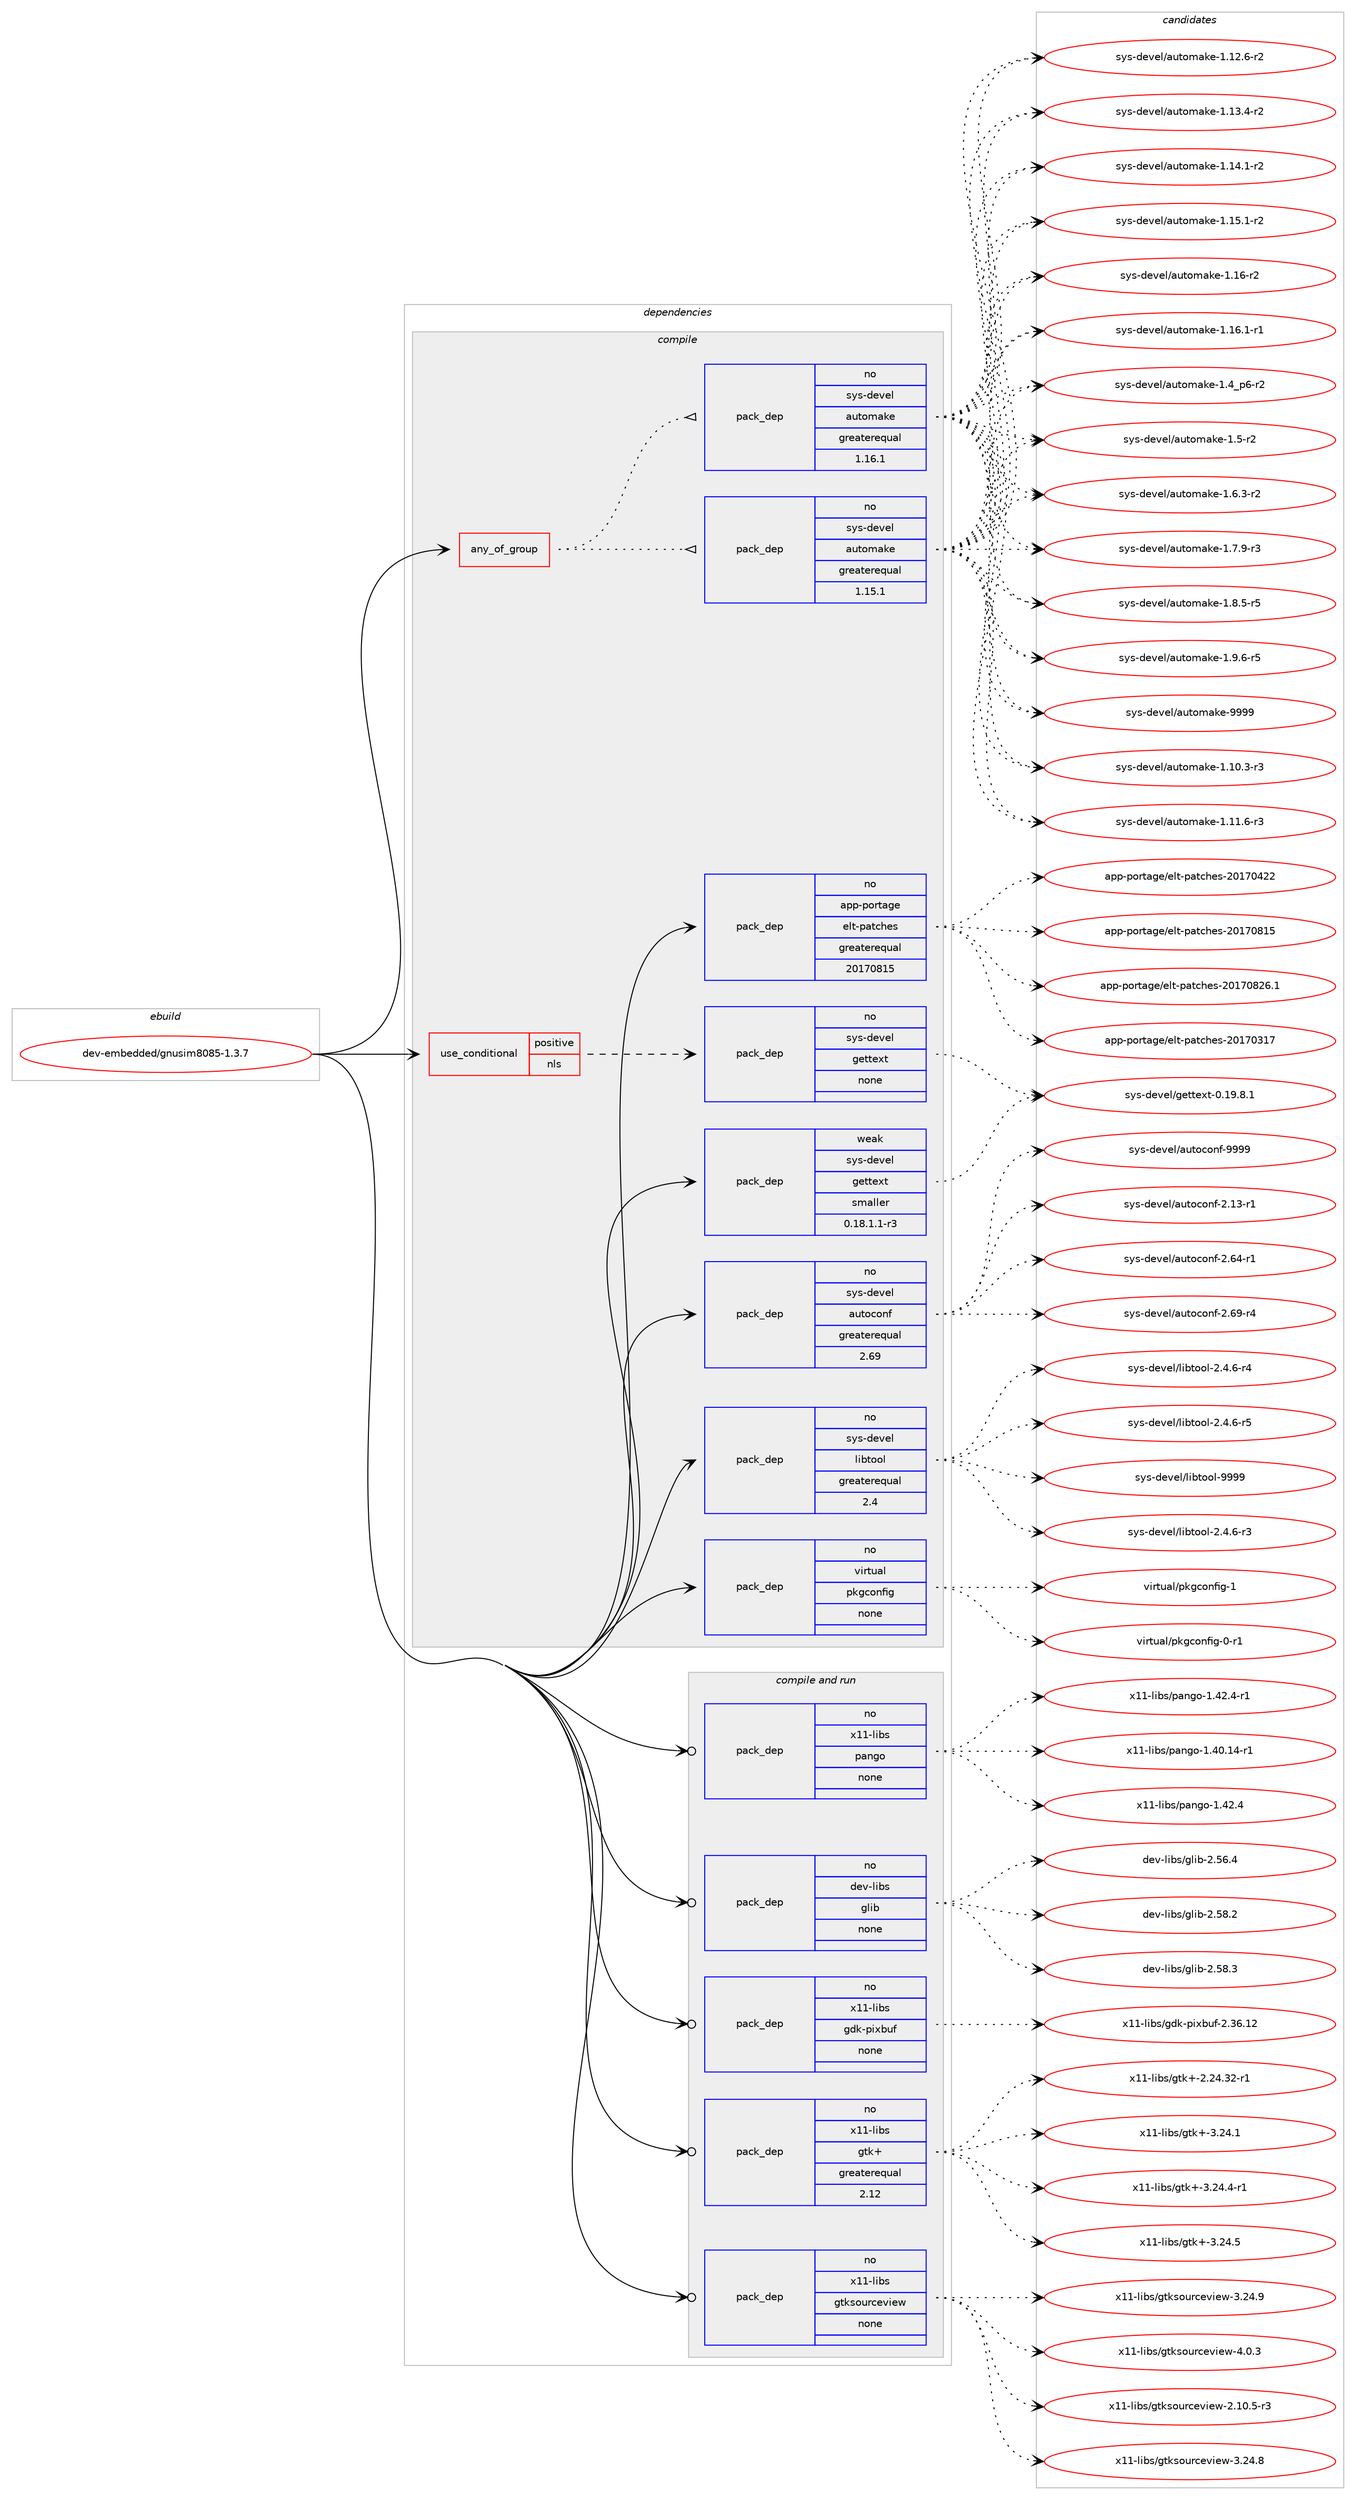 digraph prolog {

# *************
# Graph options
# *************

newrank=true;
concentrate=true;
compound=true;
graph [rankdir=LR,fontname=Helvetica,fontsize=10,ranksep=1.5];#, ranksep=2.5, nodesep=0.2];
edge  [arrowhead=vee];
node  [fontname=Helvetica,fontsize=10];

# **********
# The ebuild
# **********

subgraph cluster_leftcol {
color=gray;
rank=same;
label=<<i>ebuild</i>>;
id [label="dev-embedded/gnusim8085-1.3.7", color=red, width=4, href="../dev-embedded/gnusim8085-1.3.7.svg"];
}

# ****************
# The dependencies
# ****************

subgraph cluster_midcol {
color=gray;
label=<<i>dependencies</i>>;
subgraph cluster_compile {
fillcolor="#eeeeee";
style=filled;
label=<<i>compile</i>>;
subgraph any20455 {
dependency1323513 [label=<<TABLE BORDER="0" CELLBORDER="1" CELLSPACING="0" CELLPADDING="4"><TR><TD CELLPADDING="10">any_of_group</TD></TR></TABLE>>, shape=none, color=red];subgraph pack944351 {
dependency1323514 [label=<<TABLE BORDER="0" CELLBORDER="1" CELLSPACING="0" CELLPADDING="4" WIDTH="220"><TR><TD ROWSPAN="6" CELLPADDING="30">pack_dep</TD></TR><TR><TD WIDTH="110">no</TD></TR><TR><TD>sys-devel</TD></TR><TR><TD>automake</TD></TR><TR><TD>greaterequal</TD></TR><TR><TD>1.16.1</TD></TR></TABLE>>, shape=none, color=blue];
}
dependency1323513:e -> dependency1323514:w [weight=20,style="dotted",arrowhead="oinv"];
subgraph pack944352 {
dependency1323515 [label=<<TABLE BORDER="0" CELLBORDER="1" CELLSPACING="0" CELLPADDING="4" WIDTH="220"><TR><TD ROWSPAN="6" CELLPADDING="30">pack_dep</TD></TR><TR><TD WIDTH="110">no</TD></TR><TR><TD>sys-devel</TD></TR><TR><TD>automake</TD></TR><TR><TD>greaterequal</TD></TR><TR><TD>1.15.1</TD></TR></TABLE>>, shape=none, color=blue];
}
dependency1323513:e -> dependency1323515:w [weight=20,style="dotted",arrowhead="oinv"];
}
id:e -> dependency1323513:w [weight=20,style="solid",arrowhead="vee"];
subgraph cond358155 {
dependency1323516 [label=<<TABLE BORDER="0" CELLBORDER="1" CELLSPACING="0" CELLPADDING="4"><TR><TD ROWSPAN="3" CELLPADDING="10">use_conditional</TD></TR><TR><TD>positive</TD></TR><TR><TD>nls</TD></TR></TABLE>>, shape=none, color=red];
subgraph pack944353 {
dependency1323517 [label=<<TABLE BORDER="0" CELLBORDER="1" CELLSPACING="0" CELLPADDING="4" WIDTH="220"><TR><TD ROWSPAN="6" CELLPADDING="30">pack_dep</TD></TR><TR><TD WIDTH="110">no</TD></TR><TR><TD>sys-devel</TD></TR><TR><TD>gettext</TD></TR><TR><TD>none</TD></TR><TR><TD></TD></TR></TABLE>>, shape=none, color=blue];
}
dependency1323516:e -> dependency1323517:w [weight=20,style="dashed",arrowhead="vee"];
}
id:e -> dependency1323516:w [weight=20,style="solid",arrowhead="vee"];
subgraph pack944354 {
dependency1323518 [label=<<TABLE BORDER="0" CELLBORDER="1" CELLSPACING="0" CELLPADDING="4" WIDTH="220"><TR><TD ROWSPAN="6" CELLPADDING="30">pack_dep</TD></TR><TR><TD WIDTH="110">no</TD></TR><TR><TD>app-portage</TD></TR><TR><TD>elt-patches</TD></TR><TR><TD>greaterequal</TD></TR><TR><TD>20170815</TD></TR></TABLE>>, shape=none, color=blue];
}
id:e -> dependency1323518:w [weight=20,style="solid",arrowhead="vee"];
subgraph pack944355 {
dependency1323519 [label=<<TABLE BORDER="0" CELLBORDER="1" CELLSPACING="0" CELLPADDING="4" WIDTH="220"><TR><TD ROWSPAN="6" CELLPADDING="30">pack_dep</TD></TR><TR><TD WIDTH="110">no</TD></TR><TR><TD>sys-devel</TD></TR><TR><TD>autoconf</TD></TR><TR><TD>greaterequal</TD></TR><TR><TD>2.69</TD></TR></TABLE>>, shape=none, color=blue];
}
id:e -> dependency1323519:w [weight=20,style="solid",arrowhead="vee"];
subgraph pack944356 {
dependency1323520 [label=<<TABLE BORDER="0" CELLBORDER="1" CELLSPACING="0" CELLPADDING="4" WIDTH="220"><TR><TD ROWSPAN="6" CELLPADDING="30">pack_dep</TD></TR><TR><TD WIDTH="110">no</TD></TR><TR><TD>sys-devel</TD></TR><TR><TD>libtool</TD></TR><TR><TD>greaterequal</TD></TR><TR><TD>2.4</TD></TR></TABLE>>, shape=none, color=blue];
}
id:e -> dependency1323520:w [weight=20,style="solid",arrowhead="vee"];
subgraph pack944357 {
dependency1323521 [label=<<TABLE BORDER="0" CELLBORDER="1" CELLSPACING="0" CELLPADDING="4" WIDTH="220"><TR><TD ROWSPAN="6" CELLPADDING="30">pack_dep</TD></TR><TR><TD WIDTH="110">no</TD></TR><TR><TD>virtual</TD></TR><TR><TD>pkgconfig</TD></TR><TR><TD>none</TD></TR><TR><TD></TD></TR></TABLE>>, shape=none, color=blue];
}
id:e -> dependency1323521:w [weight=20,style="solid",arrowhead="vee"];
subgraph pack944358 {
dependency1323522 [label=<<TABLE BORDER="0" CELLBORDER="1" CELLSPACING="0" CELLPADDING="4" WIDTH="220"><TR><TD ROWSPAN="6" CELLPADDING="30">pack_dep</TD></TR><TR><TD WIDTH="110">weak</TD></TR><TR><TD>sys-devel</TD></TR><TR><TD>gettext</TD></TR><TR><TD>smaller</TD></TR><TR><TD>0.18.1.1-r3</TD></TR></TABLE>>, shape=none, color=blue];
}
id:e -> dependency1323522:w [weight=20,style="solid",arrowhead="vee"];
}
subgraph cluster_compileandrun {
fillcolor="#eeeeee";
style=filled;
label=<<i>compile and run</i>>;
subgraph pack944359 {
dependency1323523 [label=<<TABLE BORDER="0" CELLBORDER="1" CELLSPACING="0" CELLPADDING="4" WIDTH="220"><TR><TD ROWSPAN="6" CELLPADDING="30">pack_dep</TD></TR><TR><TD WIDTH="110">no</TD></TR><TR><TD>dev-libs</TD></TR><TR><TD>glib</TD></TR><TR><TD>none</TD></TR><TR><TD></TD></TR></TABLE>>, shape=none, color=blue];
}
id:e -> dependency1323523:w [weight=20,style="solid",arrowhead="odotvee"];
subgraph pack944360 {
dependency1323524 [label=<<TABLE BORDER="0" CELLBORDER="1" CELLSPACING="0" CELLPADDING="4" WIDTH="220"><TR><TD ROWSPAN="6" CELLPADDING="30">pack_dep</TD></TR><TR><TD WIDTH="110">no</TD></TR><TR><TD>x11-libs</TD></TR><TR><TD>gdk-pixbuf</TD></TR><TR><TD>none</TD></TR><TR><TD></TD></TR></TABLE>>, shape=none, color=blue];
}
id:e -> dependency1323524:w [weight=20,style="solid",arrowhead="odotvee"];
subgraph pack944361 {
dependency1323525 [label=<<TABLE BORDER="0" CELLBORDER="1" CELLSPACING="0" CELLPADDING="4" WIDTH="220"><TR><TD ROWSPAN="6" CELLPADDING="30">pack_dep</TD></TR><TR><TD WIDTH="110">no</TD></TR><TR><TD>x11-libs</TD></TR><TR><TD>gtk+</TD></TR><TR><TD>greaterequal</TD></TR><TR><TD>2.12</TD></TR></TABLE>>, shape=none, color=blue];
}
id:e -> dependency1323525:w [weight=20,style="solid",arrowhead="odotvee"];
subgraph pack944362 {
dependency1323526 [label=<<TABLE BORDER="0" CELLBORDER="1" CELLSPACING="0" CELLPADDING="4" WIDTH="220"><TR><TD ROWSPAN="6" CELLPADDING="30">pack_dep</TD></TR><TR><TD WIDTH="110">no</TD></TR><TR><TD>x11-libs</TD></TR><TR><TD>gtksourceview</TD></TR><TR><TD>none</TD></TR><TR><TD></TD></TR></TABLE>>, shape=none, color=blue];
}
id:e -> dependency1323526:w [weight=20,style="solid",arrowhead="odotvee"];
subgraph pack944363 {
dependency1323527 [label=<<TABLE BORDER="0" CELLBORDER="1" CELLSPACING="0" CELLPADDING="4" WIDTH="220"><TR><TD ROWSPAN="6" CELLPADDING="30">pack_dep</TD></TR><TR><TD WIDTH="110">no</TD></TR><TR><TD>x11-libs</TD></TR><TR><TD>pango</TD></TR><TR><TD>none</TD></TR><TR><TD></TD></TR></TABLE>>, shape=none, color=blue];
}
id:e -> dependency1323527:w [weight=20,style="solid",arrowhead="odotvee"];
}
subgraph cluster_run {
fillcolor="#eeeeee";
style=filled;
label=<<i>run</i>>;
}
}

# **************
# The candidates
# **************

subgraph cluster_choices {
rank=same;
color=gray;
label=<<i>candidates</i>>;

subgraph choice944351 {
color=black;
nodesep=1;
choice11512111545100101118101108479711711611110997107101454946494846514511451 [label="sys-devel/automake-1.10.3-r3", color=red, width=4,href="../sys-devel/automake-1.10.3-r3.svg"];
choice11512111545100101118101108479711711611110997107101454946494946544511451 [label="sys-devel/automake-1.11.6-r3", color=red, width=4,href="../sys-devel/automake-1.11.6-r3.svg"];
choice11512111545100101118101108479711711611110997107101454946495046544511450 [label="sys-devel/automake-1.12.6-r2", color=red, width=4,href="../sys-devel/automake-1.12.6-r2.svg"];
choice11512111545100101118101108479711711611110997107101454946495146524511450 [label="sys-devel/automake-1.13.4-r2", color=red, width=4,href="../sys-devel/automake-1.13.4-r2.svg"];
choice11512111545100101118101108479711711611110997107101454946495246494511450 [label="sys-devel/automake-1.14.1-r2", color=red, width=4,href="../sys-devel/automake-1.14.1-r2.svg"];
choice11512111545100101118101108479711711611110997107101454946495346494511450 [label="sys-devel/automake-1.15.1-r2", color=red, width=4,href="../sys-devel/automake-1.15.1-r2.svg"];
choice1151211154510010111810110847971171161111099710710145494649544511450 [label="sys-devel/automake-1.16-r2", color=red, width=4,href="../sys-devel/automake-1.16-r2.svg"];
choice11512111545100101118101108479711711611110997107101454946495446494511449 [label="sys-devel/automake-1.16.1-r1", color=red, width=4,href="../sys-devel/automake-1.16.1-r1.svg"];
choice115121115451001011181011084797117116111109971071014549465295112544511450 [label="sys-devel/automake-1.4_p6-r2", color=red, width=4,href="../sys-devel/automake-1.4_p6-r2.svg"];
choice11512111545100101118101108479711711611110997107101454946534511450 [label="sys-devel/automake-1.5-r2", color=red, width=4,href="../sys-devel/automake-1.5-r2.svg"];
choice115121115451001011181011084797117116111109971071014549465446514511450 [label="sys-devel/automake-1.6.3-r2", color=red, width=4,href="../sys-devel/automake-1.6.3-r2.svg"];
choice115121115451001011181011084797117116111109971071014549465546574511451 [label="sys-devel/automake-1.7.9-r3", color=red, width=4,href="../sys-devel/automake-1.7.9-r3.svg"];
choice115121115451001011181011084797117116111109971071014549465646534511453 [label="sys-devel/automake-1.8.5-r5", color=red, width=4,href="../sys-devel/automake-1.8.5-r5.svg"];
choice115121115451001011181011084797117116111109971071014549465746544511453 [label="sys-devel/automake-1.9.6-r5", color=red, width=4,href="../sys-devel/automake-1.9.6-r5.svg"];
choice115121115451001011181011084797117116111109971071014557575757 [label="sys-devel/automake-9999", color=red, width=4,href="../sys-devel/automake-9999.svg"];
dependency1323514:e -> choice11512111545100101118101108479711711611110997107101454946494846514511451:w [style=dotted,weight="100"];
dependency1323514:e -> choice11512111545100101118101108479711711611110997107101454946494946544511451:w [style=dotted,weight="100"];
dependency1323514:e -> choice11512111545100101118101108479711711611110997107101454946495046544511450:w [style=dotted,weight="100"];
dependency1323514:e -> choice11512111545100101118101108479711711611110997107101454946495146524511450:w [style=dotted,weight="100"];
dependency1323514:e -> choice11512111545100101118101108479711711611110997107101454946495246494511450:w [style=dotted,weight="100"];
dependency1323514:e -> choice11512111545100101118101108479711711611110997107101454946495346494511450:w [style=dotted,weight="100"];
dependency1323514:e -> choice1151211154510010111810110847971171161111099710710145494649544511450:w [style=dotted,weight="100"];
dependency1323514:e -> choice11512111545100101118101108479711711611110997107101454946495446494511449:w [style=dotted,weight="100"];
dependency1323514:e -> choice115121115451001011181011084797117116111109971071014549465295112544511450:w [style=dotted,weight="100"];
dependency1323514:e -> choice11512111545100101118101108479711711611110997107101454946534511450:w [style=dotted,weight="100"];
dependency1323514:e -> choice115121115451001011181011084797117116111109971071014549465446514511450:w [style=dotted,weight="100"];
dependency1323514:e -> choice115121115451001011181011084797117116111109971071014549465546574511451:w [style=dotted,weight="100"];
dependency1323514:e -> choice115121115451001011181011084797117116111109971071014549465646534511453:w [style=dotted,weight="100"];
dependency1323514:e -> choice115121115451001011181011084797117116111109971071014549465746544511453:w [style=dotted,weight="100"];
dependency1323514:e -> choice115121115451001011181011084797117116111109971071014557575757:w [style=dotted,weight="100"];
}
subgraph choice944352 {
color=black;
nodesep=1;
choice11512111545100101118101108479711711611110997107101454946494846514511451 [label="sys-devel/automake-1.10.3-r3", color=red, width=4,href="../sys-devel/automake-1.10.3-r3.svg"];
choice11512111545100101118101108479711711611110997107101454946494946544511451 [label="sys-devel/automake-1.11.6-r3", color=red, width=4,href="../sys-devel/automake-1.11.6-r3.svg"];
choice11512111545100101118101108479711711611110997107101454946495046544511450 [label="sys-devel/automake-1.12.6-r2", color=red, width=4,href="../sys-devel/automake-1.12.6-r2.svg"];
choice11512111545100101118101108479711711611110997107101454946495146524511450 [label="sys-devel/automake-1.13.4-r2", color=red, width=4,href="../sys-devel/automake-1.13.4-r2.svg"];
choice11512111545100101118101108479711711611110997107101454946495246494511450 [label="sys-devel/automake-1.14.1-r2", color=red, width=4,href="../sys-devel/automake-1.14.1-r2.svg"];
choice11512111545100101118101108479711711611110997107101454946495346494511450 [label="sys-devel/automake-1.15.1-r2", color=red, width=4,href="../sys-devel/automake-1.15.1-r2.svg"];
choice1151211154510010111810110847971171161111099710710145494649544511450 [label="sys-devel/automake-1.16-r2", color=red, width=4,href="../sys-devel/automake-1.16-r2.svg"];
choice11512111545100101118101108479711711611110997107101454946495446494511449 [label="sys-devel/automake-1.16.1-r1", color=red, width=4,href="../sys-devel/automake-1.16.1-r1.svg"];
choice115121115451001011181011084797117116111109971071014549465295112544511450 [label="sys-devel/automake-1.4_p6-r2", color=red, width=4,href="../sys-devel/automake-1.4_p6-r2.svg"];
choice11512111545100101118101108479711711611110997107101454946534511450 [label="sys-devel/automake-1.5-r2", color=red, width=4,href="../sys-devel/automake-1.5-r2.svg"];
choice115121115451001011181011084797117116111109971071014549465446514511450 [label="sys-devel/automake-1.6.3-r2", color=red, width=4,href="../sys-devel/automake-1.6.3-r2.svg"];
choice115121115451001011181011084797117116111109971071014549465546574511451 [label="sys-devel/automake-1.7.9-r3", color=red, width=4,href="../sys-devel/automake-1.7.9-r3.svg"];
choice115121115451001011181011084797117116111109971071014549465646534511453 [label="sys-devel/automake-1.8.5-r5", color=red, width=4,href="../sys-devel/automake-1.8.5-r5.svg"];
choice115121115451001011181011084797117116111109971071014549465746544511453 [label="sys-devel/automake-1.9.6-r5", color=red, width=4,href="../sys-devel/automake-1.9.6-r5.svg"];
choice115121115451001011181011084797117116111109971071014557575757 [label="sys-devel/automake-9999", color=red, width=4,href="../sys-devel/automake-9999.svg"];
dependency1323515:e -> choice11512111545100101118101108479711711611110997107101454946494846514511451:w [style=dotted,weight="100"];
dependency1323515:e -> choice11512111545100101118101108479711711611110997107101454946494946544511451:w [style=dotted,weight="100"];
dependency1323515:e -> choice11512111545100101118101108479711711611110997107101454946495046544511450:w [style=dotted,weight="100"];
dependency1323515:e -> choice11512111545100101118101108479711711611110997107101454946495146524511450:w [style=dotted,weight="100"];
dependency1323515:e -> choice11512111545100101118101108479711711611110997107101454946495246494511450:w [style=dotted,weight="100"];
dependency1323515:e -> choice11512111545100101118101108479711711611110997107101454946495346494511450:w [style=dotted,weight="100"];
dependency1323515:e -> choice1151211154510010111810110847971171161111099710710145494649544511450:w [style=dotted,weight="100"];
dependency1323515:e -> choice11512111545100101118101108479711711611110997107101454946495446494511449:w [style=dotted,weight="100"];
dependency1323515:e -> choice115121115451001011181011084797117116111109971071014549465295112544511450:w [style=dotted,weight="100"];
dependency1323515:e -> choice11512111545100101118101108479711711611110997107101454946534511450:w [style=dotted,weight="100"];
dependency1323515:e -> choice115121115451001011181011084797117116111109971071014549465446514511450:w [style=dotted,weight="100"];
dependency1323515:e -> choice115121115451001011181011084797117116111109971071014549465546574511451:w [style=dotted,weight="100"];
dependency1323515:e -> choice115121115451001011181011084797117116111109971071014549465646534511453:w [style=dotted,weight="100"];
dependency1323515:e -> choice115121115451001011181011084797117116111109971071014549465746544511453:w [style=dotted,weight="100"];
dependency1323515:e -> choice115121115451001011181011084797117116111109971071014557575757:w [style=dotted,weight="100"];
}
subgraph choice944353 {
color=black;
nodesep=1;
choice1151211154510010111810110847103101116116101120116454846495746564649 [label="sys-devel/gettext-0.19.8.1", color=red, width=4,href="../sys-devel/gettext-0.19.8.1.svg"];
dependency1323517:e -> choice1151211154510010111810110847103101116116101120116454846495746564649:w [style=dotted,weight="100"];
}
subgraph choice944354 {
color=black;
nodesep=1;
choice97112112451121111141169710310147101108116451129711699104101115455048495548514955 [label="app-portage/elt-patches-20170317", color=red, width=4,href="../app-portage/elt-patches-20170317.svg"];
choice97112112451121111141169710310147101108116451129711699104101115455048495548525050 [label="app-portage/elt-patches-20170422", color=red, width=4,href="../app-portage/elt-patches-20170422.svg"];
choice97112112451121111141169710310147101108116451129711699104101115455048495548564953 [label="app-portage/elt-patches-20170815", color=red, width=4,href="../app-portage/elt-patches-20170815.svg"];
choice971121124511211111411697103101471011081164511297116991041011154550484955485650544649 [label="app-portage/elt-patches-20170826.1", color=red, width=4,href="../app-portage/elt-patches-20170826.1.svg"];
dependency1323518:e -> choice97112112451121111141169710310147101108116451129711699104101115455048495548514955:w [style=dotted,weight="100"];
dependency1323518:e -> choice97112112451121111141169710310147101108116451129711699104101115455048495548525050:w [style=dotted,weight="100"];
dependency1323518:e -> choice97112112451121111141169710310147101108116451129711699104101115455048495548564953:w [style=dotted,weight="100"];
dependency1323518:e -> choice971121124511211111411697103101471011081164511297116991041011154550484955485650544649:w [style=dotted,weight="100"];
}
subgraph choice944355 {
color=black;
nodesep=1;
choice1151211154510010111810110847971171161119911111010245504649514511449 [label="sys-devel/autoconf-2.13-r1", color=red, width=4,href="../sys-devel/autoconf-2.13-r1.svg"];
choice1151211154510010111810110847971171161119911111010245504654524511449 [label="sys-devel/autoconf-2.64-r1", color=red, width=4,href="../sys-devel/autoconf-2.64-r1.svg"];
choice1151211154510010111810110847971171161119911111010245504654574511452 [label="sys-devel/autoconf-2.69-r4", color=red, width=4,href="../sys-devel/autoconf-2.69-r4.svg"];
choice115121115451001011181011084797117116111991111101024557575757 [label="sys-devel/autoconf-9999", color=red, width=4,href="../sys-devel/autoconf-9999.svg"];
dependency1323519:e -> choice1151211154510010111810110847971171161119911111010245504649514511449:w [style=dotted,weight="100"];
dependency1323519:e -> choice1151211154510010111810110847971171161119911111010245504654524511449:w [style=dotted,weight="100"];
dependency1323519:e -> choice1151211154510010111810110847971171161119911111010245504654574511452:w [style=dotted,weight="100"];
dependency1323519:e -> choice115121115451001011181011084797117116111991111101024557575757:w [style=dotted,weight="100"];
}
subgraph choice944356 {
color=black;
nodesep=1;
choice1151211154510010111810110847108105981161111111084550465246544511451 [label="sys-devel/libtool-2.4.6-r3", color=red, width=4,href="../sys-devel/libtool-2.4.6-r3.svg"];
choice1151211154510010111810110847108105981161111111084550465246544511452 [label="sys-devel/libtool-2.4.6-r4", color=red, width=4,href="../sys-devel/libtool-2.4.6-r4.svg"];
choice1151211154510010111810110847108105981161111111084550465246544511453 [label="sys-devel/libtool-2.4.6-r5", color=red, width=4,href="../sys-devel/libtool-2.4.6-r5.svg"];
choice1151211154510010111810110847108105981161111111084557575757 [label="sys-devel/libtool-9999", color=red, width=4,href="../sys-devel/libtool-9999.svg"];
dependency1323520:e -> choice1151211154510010111810110847108105981161111111084550465246544511451:w [style=dotted,weight="100"];
dependency1323520:e -> choice1151211154510010111810110847108105981161111111084550465246544511452:w [style=dotted,weight="100"];
dependency1323520:e -> choice1151211154510010111810110847108105981161111111084550465246544511453:w [style=dotted,weight="100"];
dependency1323520:e -> choice1151211154510010111810110847108105981161111111084557575757:w [style=dotted,weight="100"];
}
subgraph choice944357 {
color=black;
nodesep=1;
choice11810511411611797108471121071039911111010210510345484511449 [label="virtual/pkgconfig-0-r1", color=red, width=4,href="../virtual/pkgconfig-0-r1.svg"];
choice1181051141161179710847112107103991111101021051034549 [label="virtual/pkgconfig-1", color=red, width=4,href="../virtual/pkgconfig-1.svg"];
dependency1323521:e -> choice11810511411611797108471121071039911111010210510345484511449:w [style=dotted,weight="100"];
dependency1323521:e -> choice1181051141161179710847112107103991111101021051034549:w [style=dotted,weight="100"];
}
subgraph choice944358 {
color=black;
nodesep=1;
choice1151211154510010111810110847103101116116101120116454846495746564649 [label="sys-devel/gettext-0.19.8.1", color=red, width=4,href="../sys-devel/gettext-0.19.8.1.svg"];
dependency1323522:e -> choice1151211154510010111810110847103101116116101120116454846495746564649:w [style=dotted,weight="100"];
}
subgraph choice944359 {
color=black;
nodesep=1;
choice1001011184510810598115471031081059845504653544652 [label="dev-libs/glib-2.56.4", color=red, width=4,href="../dev-libs/glib-2.56.4.svg"];
choice1001011184510810598115471031081059845504653564650 [label="dev-libs/glib-2.58.2", color=red, width=4,href="../dev-libs/glib-2.58.2.svg"];
choice1001011184510810598115471031081059845504653564651 [label="dev-libs/glib-2.58.3", color=red, width=4,href="../dev-libs/glib-2.58.3.svg"];
dependency1323523:e -> choice1001011184510810598115471031081059845504653544652:w [style=dotted,weight="100"];
dependency1323523:e -> choice1001011184510810598115471031081059845504653564650:w [style=dotted,weight="100"];
dependency1323523:e -> choice1001011184510810598115471031081059845504653564651:w [style=dotted,weight="100"];
}
subgraph choice944360 {
color=black;
nodesep=1;
choice120494945108105981154710310010745112105120981171024550465154464950 [label="x11-libs/gdk-pixbuf-2.36.12", color=red, width=4,href="../x11-libs/gdk-pixbuf-2.36.12.svg"];
dependency1323524:e -> choice120494945108105981154710310010745112105120981171024550465154464950:w [style=dotted,weight="100"];
}
subgraph choice944361 {
color=black;
nodesep=1;
choice12049494510810598115471031161074345504650524651504511449 [label="x11-libs/gtk+-2.24.32-r1", color=red, width=4,href="../x11-libs/gtk+-2.24.32-r1.svg"];
choice12049494510810598115471031161074345514650524649 [label="x11-libs/gtk+-3.24.1", color=red, width=4,href="../x11-libs/gtk+-3.24.1.svg"];
choice120494945108105981154710311610743455146505246524511449 [label="x11-libs/gtk+-3.24.4-r1", color=red, width=4,href="../x11-libs/gtk+-3.24.4-r1.svg"];
choice12049494510810598115471031161074345514650524653 [label="x11-libs/gtk+-3.24.5", color=red, width=4,href="../x11-libs/gtk+-3.24.5.svg"];
dependency1323525:e -> choice12049494510810598115471031161074345504650524651504511449:w [style=dotted,weight="100"];
dependency1323525:e -> choice12049494510810598115471031161074345514650524649:w [style=dotted,weight="100"];
dependency1323525:e -> choice120494945108105981154710311610743455146505246524511449:w [style=dotted,weight="100"];
dependency1323525:e -> choice12049494510810598115471031161074345514650524653:w [style=dotted,weight="100"];
}
subgraph choice944362 {
color=black;
nodesep=1;
choice120494945108105981154710311610711511111711499101118105101119455046494846534511451 [label="x11-libs/gtksourceview-2.10.5-r3", color=red, width=4,href="../x11-libs/gtksourceview-2.10.5-r3.svg"];
choice12049494510810598115471031161071151111171149910111810510111945514650524656 [label="x11-libs/gtksourceview-3.24.8", color=red, width=4,href="../x11-libs/gtksourceview-3.24.8.svg"];
choice12049494510810598115471031161071151111171149910111810510111945514650524657 [label="x11-libs/gtksourceview-3.24.9", color=red, width=4,href="../x11-libs/gtksourceview-3.24.9.svg"];
choice120494945108105981154710311610711511111711499101118105101119455246484651 [label="x11-libs/gtksourceview-4.0.3", color=red, width=4,href="../x11-libs/gtksourceview-4.0.3.svg"];
dependency1323526:e -> choice120494945108105981154710311610711511111711499101118105101119455046494846534511451:w [style=dotted,weight="100"];
dependency1323526:e -> choice12049494510810598115471031161071151111171149910111810510111945514650524656:w [style=dotted,weight="100"];
dependency1323526:e -> choice12049494510810598115471031161071151111171149910111810510111945514650524657:w [style=dotted,weight="100"];
dependency1323526:e -> choice120494945108105981154710311610711511111711499101118105101119455246484651:w [style=dotted,weight="100"];
}
subgraph choice944363 {
color=black;
nodesep=1;
choice12049494510810598115471129711010311145494652484649524511449 [label="x11-libs/pango-1.40.14-r1", color=red, width=4,href="../x11-libs/pango-1.40.14-r1.svg"];
choice12049494510810598115471129711010311145494652504652 [label="x11-libs/pango-1.42.4", color=red, width=4,href="../x11-libs/pango-1.42.4.svg"];
choice120494945108105981154711297110103111454946525046524511449 [label="x11-libs/pango-1.42.4-r1", color=red, width=4,href="../x11-libs/pango-1.42.4-r1.svg"];
dependency1323527:e -> choice12049494510810598115471129711010311145494652484649524511449:w [style=dotted,weight="100"];
dependency1323527:e -> choice12049494510810598115471129711010311145494652504652:w [style=dotted,weight="100"];
dependency1323527:e -> choice120494945108105981154711297110103111454946525046524511449:w [style=dotted,weight="100"];
}
}

}
